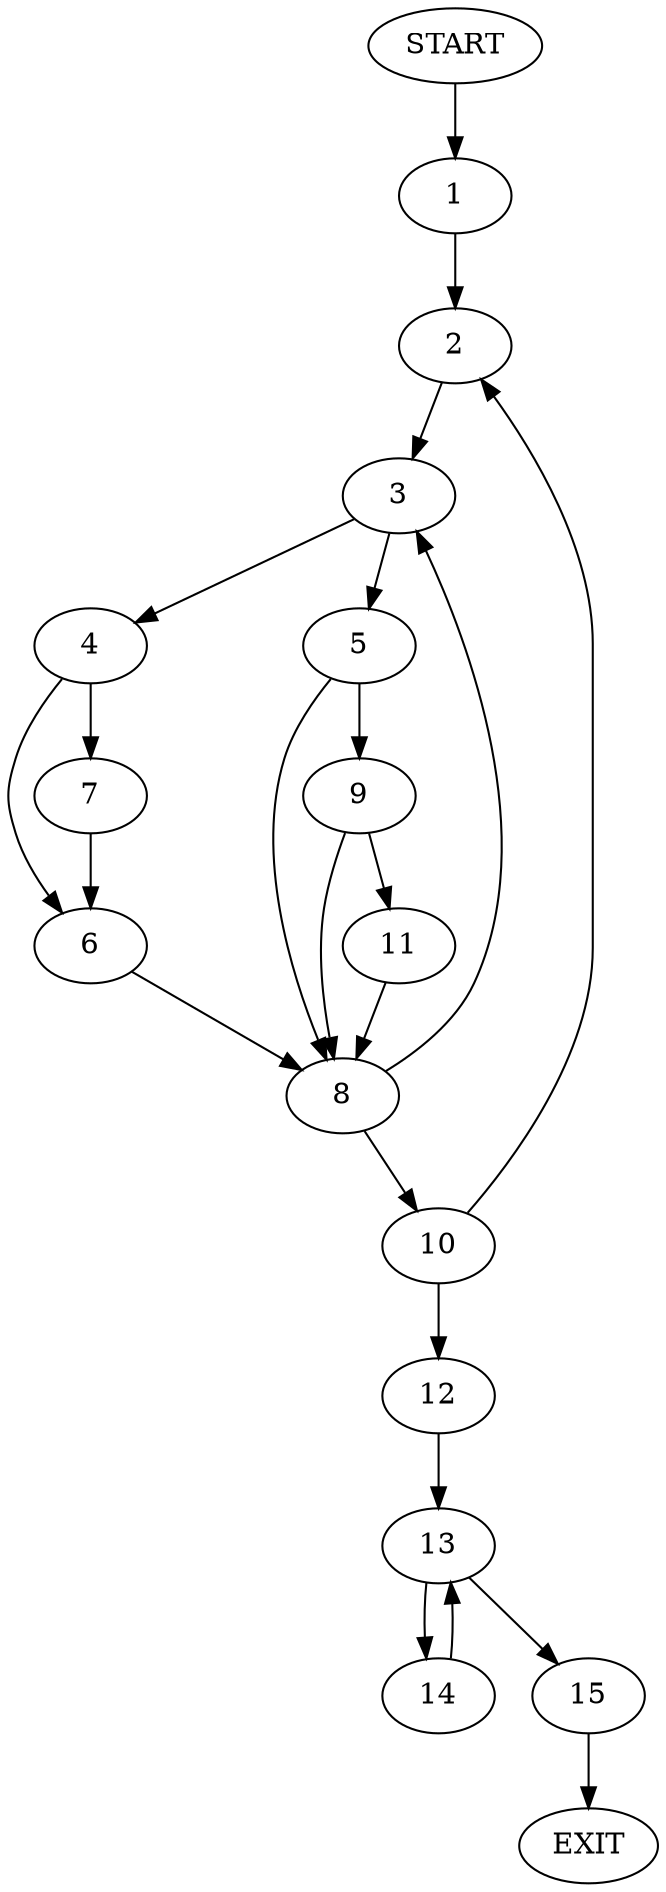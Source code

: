 digraph {
0 [label="START"]
16 [label="EXIT"]
0 -> 1
1 -> 2
2 -> 3
3 -> 4
3 -> 5
4 -> 6
4 -> 7
5 -> 8
5 -> 9
7 -> 6
6 -> 8
8 -> 3
8 -> 10
9 -> 8
9 -> 11
11 -> 8
10 -> 12
10 -> 2
12 -> 13
13 -> 14
13 -> 15
15 -> 16
14 -> 13
}
